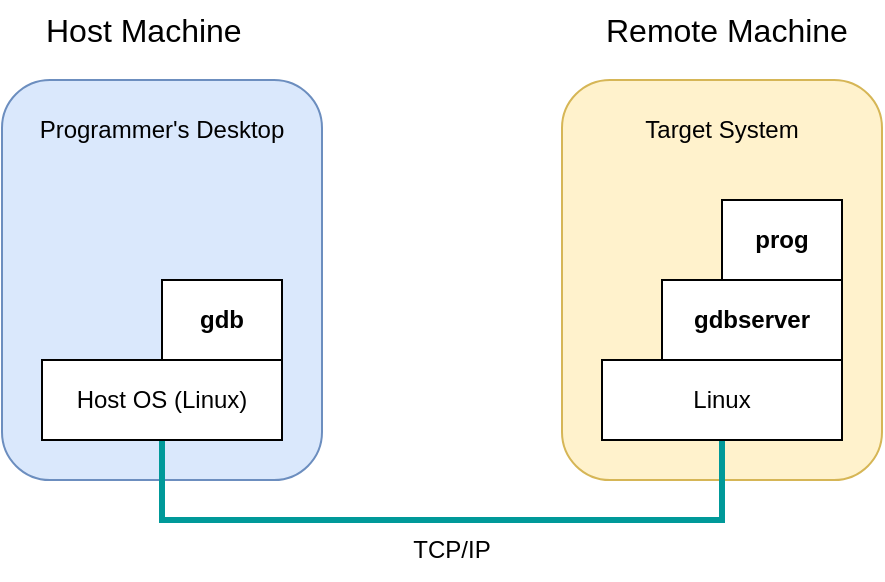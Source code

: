 <mxfile version="24.7.7">
  <diagram name="Page-1" id="-IjN9Xcb4yVEuKuv2dv2">
    <mxGraphModel dx="968" dy="684" grid="1" gridSize="10" guides="1" tooltips="1" connect="1" arrows="1" fold="1" page="1" pageScale="1" pageWidth="850" pageHeight="1100" math="0" shadow="0">
      <root>
        <mxCell id="0" />
        <mxCell id="1" parent="0" />
        <mxCell id="B6QFdqLPgysqcAEidRB9-1" value="" style="rounded=1;whiteSpace=wrap;html=1;fillColor=#dae8fc;strokeColor=#6c8ebf;" vertex="1" parent="1">
          <mxGeometry x="100" y="110" width="160" height="200" as="geometry" />
        </mxCell>
        <mxCell id="B6QFdqLPgysqcAEidRB9-2" value="&lt;font style=&quot;font-size: 16px;&quot;&gt;Host Machine&lt;/font&gt;" style="text;html=1;align=left;verticalAlign=middle;resizable=0;points=[];autosize=1;strokeColor=none;fillColor=none;" vertex="1" parent="1">
          <mxGeometry x="120" y="70" width="120" height="30" as="geometry" />
        </mxCell>
        <mxCell id="B6QFdqLPgysqcAEidRB9-3" value="" style="rounded=1;whiteSpace=wrap;html=1;fillColor=#fff2cc;strokeColor=#d6b656;" vertex="1" parent="1">
          <mxGeometry x="380" y="110" width="160" height="200" as="geometry" />
        </mxCell>
        <mxCell id="B6QFdqLPgysqcAEidRB9-4" value="&lt;font style=&quot;font-size: 16px;&quot;&gt;Remote Machine&lt;/font&gt;" style="text;html=1;align=left;verticalAlign=middle;resizable=0;points=[];autosize=1;strokeColor=none;fillColor=none;" vertex="1" parent="1">
          <mxGeometry x="400" y="70" width="140" height="30" as="geometry" />
        </mxCell>
        <mxCell id="B6QFdqLPgysqcAEidRB9-10" style="edgeStyle=orthogonalEdgeStyle;rounded=0;orthogonalLoop=1;jettySize=auto;html=1;exitX=0.5;exitY=1;exitDx=0;exitDy=0;entryX=0.5;entryY=1;entryDx=0;entryDy=0;startArrow=none;startFill=0;strokeWidth=3;strokeColor=#009999;endArrow=none;endFill=0;" edge="1" parent="1" source="B6QFdqLPgysqcAEidRB9-5" target="B6QFdqLPgysqcAEidRB9-7">
          <mxGeometry relative="1" as="geometry">
            <Array as="points">
              <mxPoint x="180" y="330" />
              <mxPoint x="460" y="330" />
            </Array>
          </mxGeometry>
        </mxCell>
        <mxCell id="B6QFdqLPgysqcAEidRB9-5" value="Host OS (Linux)" style="rounded=0;whiteSpace=wrap;html=1;" vertex="1" parent="1">
          <mxGeometry x="120" y="250" width="120" height="40" as="geometry" />
        </mxCell>
        <mxCell id="B6QFdqLPgysqcAEidRB9-6" value="gdb" style="rounded=0;whiteSpace=wrap;html=1;fontStyle=1" vertex="1" parent="1">
          <mxGeometry x="180" y="210" width="60" height="40" as="geometry" />
        </mxCell>
        <mxCell id="B6QFdqLPgysqcAEidRB9-7" value="Linux" style="rounded=0;whiteSpace=wrap;html=1;" vertex="1" parent="1">
          <mxGeometry x="400" y="250" width="120" height="40" as="geometry" />
        </mxCell>
        <mxCell id="B6QFdqLPgysqcAEidRB9-8" value="gdbserver" style="rounded=0;whiteSpace=wrap;html=1;fontStyle=1" vertex="1" parent="1">
          <mxGeometry x="430" y="210" width="90" height="40" as="geometry" />
        </mxCell>
        <mxCell id="B6QFdqLPgysqcAEidRB9-9" value="prog" style="rounded=0;whiteSpace=wrap;html=1;fontStyle=1" vertex="1" parent="1">
          <mxGeometry x="460" y="170" width="60" height="40" as="geometry" />
        </mxCell>
        <mxCell id="B6QFdqLPgysqcAEidRB9-11" value="TCP/IP" style="text;html=1;align=center;verticalAlign=middle;whiteSpace=wrap;rounded=0;" vertex="1" parent="1">
          <mxGeometry x="295" y="330" width="60" height="30" as="geometry" />
        </mxCell>
        <mxCell id="B6QFdqLPgysqcAEidRB9-12" value="Programmer&#39;s Desktop" style="text;html=1;align=center;verticalAlign=middle;whiteSpace=wrap;rounded=0;" vertex="1" parent="1">
          <mxGeometry x="110" y="120" width="140" height="30" as="geometry" />
        </mxCell>
        <mxCell id="B6QFdqLPgysqcAEidRB9-13" value="Target System" style="text;html=1;align=center;verticalAlign=middle;whiteSpace=wrap;rounded=0;" vertex="1" parent="1">
          <mxGeometry x="390" y="120" width="140" height="30" as="geometry" />
        </mxCell>
      </root>
    </mxGraphModel>
  </diagram>
</mxfile>
